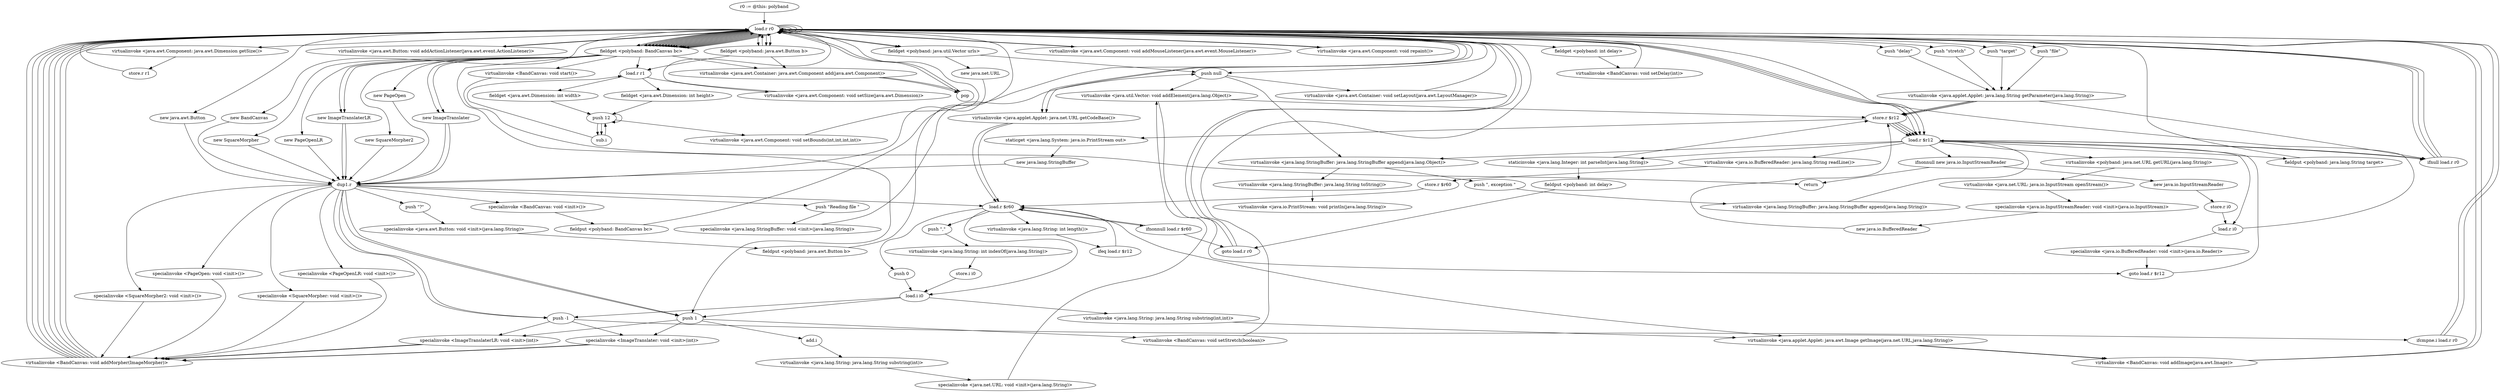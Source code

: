 digraph "" {
    "r0 := @this: polyband"
    "load.r r0"
    "r0 := @this: polyband"->"load.r r0";
    "virtualinvoke <java.awt.Component: java.awt.Dimension getSize()>"
    "load.r r0"->"virtualinvoke <java.awt.Component: java.awt.Dimension getSize()>";
    "store.r r1"
    "virtualinvoke <java.awt.Component: java.awt.Dimension getSize()>"->"store.r r1";
    "store.r r1"->"load.r r0";
    "push null"
    "load.r r0"->"push null";
    "virtualinvoke <java.awt.Container: void setLayout(java.awt.LayoutManager)>"
    "push null"->"virtualinvoke <java.awt.Container: void setLayout(java.awt.LayoutManager)>";
    "virtualinvoke <java.awt.Container: void setLayout(java.awt.LayoutManager)>"->"load.r r0";
    "new java.awt.Button"
    "load.r r0"->"new java.awt.Button";
    "dup1.r"
    "new java.awt.Button"->"dup1.r";
    "push \"?\""
    "dup1.r"->"push \"?\"";
    "specialinvoke <java.awt.Button: void <init>(java.lang.String)>"
    "push \"?\""->"specialinvoke <java.awt.Button: void <init>(java.lang.String)>";
    "fieldput <polyband: java.awt.Button b>"
    "specialinvoke <java.awt.Button: void <init>(java.lang.String)>"->"fieldput <polyband: java.awt.Button b>";
    "fieldput <polyband: java.awt.Button b>"->"load.r r0";
    "fieldget <polyband: java.awt.Button b>"
    "load.r r0"->"fieldget <polyband: java.awt.Button b>";
    "fieldget <polyband: java.awt.Button b>"->"load.r r0";
    "virtualinvoke <java.awt.Button: void addActionListener(java.awt.event.ActionListener)>"
    "load.r r0"->"virtualinvoke <java.awt.Button: void addActionListener(java.awt.event.ActionListener)>";
    "virtualinvoke <java.awt.Button: void addActionListener(java.awt.event.ActionListener)>"->"load.r r0";
    "load.r r0"->"fieldget <polyband: java.awt.Button b>";
    "load.r r1"
    "fieldget <polyband: java.awt.Button b>"->"load.r r1";
    "fieldget <java.awt.Dimension: int width>"
    "load.r r1"->"fieldget <java.awt.Dimension: int width>";
    "push 12"
    "fieldget <java.awt.Dimension: int width>"->"push 12";
    "sub.i"
    "push 12"->"sub.i";
    "sub.i"->"load.r r1";
    "fieldget <java.awt.Dimension: int height>"
    "load.r r1"->"fieldget <java.awt.Dimension: int height>";
    "fieldget <java.awt.Dimension: int height>"->"push 12";
    "push 12"->"sub.i";
    "sub.i"->"push 12";
    "push 12"->"push 12";
    "virtualinvoke <java.awt.Component: void setBounds(int,int,int,int)>"
    "push 12"->"virtualinvoke <java.awt.Component: void setBounds(int,int,int,int)>";
    "virtualinvoke <java.awt.Component: void setBounds(int,int,int,int)>"->"load.r r0";
    "load.r r0"->"load.r r0";
    "load.r r0"->"fieldget <polyband: java.awt.Button b>";
    "virtualinvoke <java.awt.Container: java.awt.Component add(java.awt.Component)>"
    "fieldget <polyband: java.awt.Button b>"->"virtualinvoke <java.awt.Container: java.awt.Component add(java.awt.Component)>";
    "pop"
    "virtualinvoke <java.awt.Container: java.awt.Component add(java.awt.Component)>"->"pop";
    "pop"->"load.r r0";
    "new BandCanvas"
    "load.r r0"->"new BandCanvas";
    "new BandCanvas"->"dup1.r";
    "specialinvoke <BandCanvas: void <init>()>"
    "dup1.r"->"specialinvoke <BandCanvas: void <init>()>";
    "fieldput <polyband: BandCanvas bc>"
    "specialinvoke <BandCanvas: void <init>()>"->"fieldput <polyband: BandCanvas bc>";
    "fieldput <polyband: BandCanvas bc>"->"load.r r0";
    "push \"delay\""
    "load.r r0"->"push \"delay\"";
    "virtualinvoke <java.applet.Applet: java.lang.String getParameter(java.lang.String)>"
    "push \"delay\""->"virtualinvoke <java.applet.Applet: java.lang.String getParameter(java.lang.String)>";
    "store.r $r12"
    "virtualinvoke <java.applet.Applet: java.lang.String getParameter(java.lang.String)>"->"store.r $r12";
    "load.r $r12"
    "store.r $r12"->"load.r $r12";
    "ifnull load.r r0"
    "load.r $r12"->"ifnull load.r r0";
    "ifnull load.r r0"->"load.r r0";
    "load.r r0"->"load.r $r12";
    "staticinvoke <java.lang.Integer: int parseInt(java.lang.String)>"
    "load.r $r12"->"staticinvoke <java.lang.Integer: int parseInt(java.lang.String)>";
    "fieldput <polyband: int delay>"
    "staticinvoke <java.lang.Integer: int parseInt(java.lang.String)>"->"fieldput <polyband: int delay>";
    "goto load.r r0"
    "fieldput <polyband: int delay>"->"goto load.r r0";
    "goto load.r r0"->"load.r r0";
    "fieldget <polyband: BandCanvas bc>"
    "load.r r0"->"fieldget <polyband: BandCanvas bc>";
    "fieldget <polyband: BandCanvas bc>"->"load.r r0";
    "fieldget <polyband: int delay>"
    "load.r r0"->"fieldget <polyband: int delay>";
    "virtualinvoke <BandCanvas: void setDelay(int)>"
    "fieldget <polyband: int delay>"->"virtualinvoke <BandCanvas: void setDelay(int)>";
    "virtualinvoke <BandCanvas: void setDelay(int)>"->"load.r r0";
    "push \"stretch\""
    "load.r r0"->"push \"stretch\"";
    "push \"stretch\""->"virtualinvoke <java.applet.Applet: java.lang.String getParameter(java.lang.String)>";
    "virtualinvoke <java.applet.Applet: java.lang.String getParameter(java.lang.String)>"->"ifnull load.r r0";
    "ifnull load.r r0"->"load.r r0";
    "load.r r0"->"fieldget <polyband: BandCanvas bc>";
    "push 1"
    "fieldget <polyband: BandCanvas bc>"->"push 1";
    "virtualinvoke <BandCanvas: void setStretch(boolean)>"
    "push 1"->"virtualinvoke <BandCanvas: void setStretch(boolean)>";
    "virtualinvoke <BandCanvas: void setStretch(boolean)>"->"load.r r0";
    "push \"target\""
    "load.r r0"->"push \"target\"";
    "push \"target\""->"virtualinvoke <java.applet.Applet: java.lang.String getParameter(java.lang.String)>";
    "virtualinvoke <java.applet.Applet: java.lang.String getParameter(java.lang.String)>"->"store.r $r12";
    "store.r $r12"->"load.r $r12";
    "load.r $r12"->"ifnull load.r r0";
    "ifnull load.r r0"->"load.r r0";
    "load.r r0"->"load.r $r12";
    "fieldput <polyband: java.lang.String target>"
    "load.r $r12"->"fieldput <polyband: java.lang.String target>";
    "fieldput <polyband: java.lang.String target>"->"load.r r0";
    "push \"file\""
    "load.r r0"->"push \"file\"";
    "push \"file\""->"virtualinvoke <java.applet.Applet: java.lang.String getParameter(java.lang.String)>";
    "virtualinvoke <java.applet.Applet: java.lang.String getParameter(java.lang.String)>"->"store.r $r12";
    "store.r $r12"->"load.r $r12";
    "ifnonnull new java.io.InputStreamReader"
    "load.r $r12"->"ifnonnull new java.io.InputStreamReader";
    "return"
    "ifnonnull new java.io.InputStreamReader"->"return";
    "new java.io.InputStreamReader"
    "ifnonnull new java.io.InputStreamReader"->"new java.io.InputStreamReader";
    "store.r i0"
    "new java.io.InputStreamReader"->"store.r i0";
    "load.r i0"
    "store.r i0"->"load.r i0";
    "load.r i0"->"load.r r0";
    "load.r r0"->"load.r $r12";
    "virtualinvoke <polyband: java.net.URL getURL(java.lang.String)>"
    "load.r $r12"->"virtualinvoke <polyband: java.net.URL getURL(java.lang.String)>";
    "virtualinvoke <java.net.URL: java.io.InputStream openStream()>"
    "virtualinvoke <polyband: java.net.URL getURL(java.lang.String)>"->"virtualinvoke <java.net.URL: java.io.InputStream openStream()>";
    "specialinvoke <java.io.InputStreamReader: void <init>(java.io.InputStream)>"
    "virtualinvoke <java.net.URL: java.io.InputStream openStream()>"->"specialinvoke <java.io.InputStreamReader: void <init>(java.io.InputStream)>";
    "new java.io.BufferedReader"
    "specialinvoke <java.io.InputStreamReader: void <init>(java.io.InputStream)>"->"new java.io.BufferedReader";
    "new java.io.BufferedReader"->"store.r $r12";
    "store.r $r12"->"load.r $r12";
    "load.r $r12"->"load.r i0";
    "specialinvoke <java.io.BufferedReader: void <init>(java.io.Reader)>"
    "load.r i0"->"specialinvoke <java.io.BufferedReader: void <init>(java.io.Reader)>";
    "goto load.r $r12"
    "specialinvoke <java.io.BufferedReader: void <init>(java.io.Reader)>"->"goto load.r $r12";
    "goto load.r $r12"->"load.r $r12";
    "virtualinvoke <java.io.BufferedReader: java.lang.String readLine()>"
    "load.r $r12"->"virtualinvoke <java.io.BufferedReader: java.lang.String readLine()>";
    "store.r $r60"
    "virtualinvoke <java.io.BufferedReader: java.lang.String readLine()>"->"store.r $r60";
    "load.r $r60"
    "store.r $r60"->"load.r $r60";
    "ifnonnull load.r $r60"
    "load.r $r60"->"ifnonnull load.r $r60";
    "ifnonnull load.r $r60"->"goto load.r r0";
    "goto load.r r0"->"load.r r0";
    "load.r r0"->"fieldget <polyband: BandCanvas bc>";
    "new SquareMorpher"
    "fieldget <polyband: BandCanvas bc>"->"new SquareMorpher";
    "new SquareMorpher"->"dup1.r";
    "specialinvoke <SquareMorpher: void <init>()>"
    "dup1.r"->"specialinvoke <SquareMorpher: void <init>()>";
    "virtualinvoke <BandCanvas: void addMorpher(ImageMorpher)>"
    "specialinvoke <SquareMorpher: void <init>()>"->"virtualinvoke <BandCanvas: void addMorpher(ImageMorpher)>";
    "virtualinvoke <BandCanvas: void addMorpher(ImageMorpher)>"->"load.r r0";
    "load.r r0"->"fieldget <polyband: BandCanvas bc>";
    "new ImageTranslater"
    "fieldget <polyband: BandCanvas bc>"->"new ImageTranslater";
    "new ImageTranslater"->"dup1.r";
    "push -1"
    "dup1.r"->"push -1";
    "specialinvoke <ImageTranslater: void <init>(int)>"
    "push -1"->"specialinvoke <ImageTranslater: void <init>(int)>";
    "specialinvoke <ImageTranslater: void <init>(int)>"->"virtualinvoke <BandCanvas: void addMorpher(ImageMorpher)>";
    "virtualinvoke <BandCanvas: void addMorpher(ImageMorpher)>"->"load.r r0";
    "load.r r0"->"fieldget <polyband: BandCanvas bc>";
    "new PageOpenLR"
    "fieldget <polyband: BandCanvas bc>"->"new PageOpenLR";
    "new PageOpenLR"->"dup1.r";
    "specialinvoke <PageOpenLR: void <init>()>"
    "dup1.r"->"specialinvoke <PageOpenLR: void <init>()>";
    "specialinvoke <PageOpenLR: void <init>()>"->"virtualinvoke <BandCanvas: void addMorpher(ImageMorpher)>";
    "virtualinvoke <BandCanvas: void addMorpher(ImageMorpher)>"->"load.r r0";
    "load.r r0"->"fieldget <polyband: BandCanvas bc>";
    "new ImageTranslaterLR"
    "fieldget <polyband: BandCanvas bc>"->"new ImageTranslaterLR";
    "new ImageTranslaterLR"->"dup1.r";
    "dup1.r"->"push -1";
    "specialinvoke <ImageTranslaterLR: void <init>(int)>"
    "push -1"->"specialinvoke <ImageTranslaterLR: void <init>(int)>";
    "specialinvoke <ImageTranslaterLR: void <init>(int)>"->"virtualinvoke <BandCanvas: void addMorpher(ImageMorpher)>";
    "virtualinvoke <BandCanvas: void addMorpher(ImageMorpher)>"->"load.r r0";
    "load.r r0"->"fieldget <polyband: BandCanvas bc>";
    "new SquareMorpher2"
    "fieldget <polyband: BandCanvas bc>"->"new SquareMorpher2";
    "new SquareMorpher2"->"dup1.r";
    "specialinvoke <SquareMorpher2: void <init>()>"
    "dup1.r"->"specialinvoke <SquareMorpher2: void <init>()>";
    "specialinvoke <SquareMorpher2: void <init>()>"->"virtualinvoke <BandCanvas: void addMorpher(ImageMorpher)>";
    "virtualinvoke <BandCanvas: void addMorpher(ImageMorpher)>"->"load.r r0";
    "load.r r0"->"fieldget <polyband: BandCanvas bc>";
    "fieldget <polyband: BandCanvas bc>"->"new ImageTranslater";
    "new ImageTranslater"->"dup1.r";
    "dup1.r"->"push 1";
    "push 1"->"specialinvoke <ImageTranslater: void <init>(int)>";
    "specialinvoke <ImageTranslater: void <init>(int)>"->"virtualinvoke <BandCanvas: void addMorpher(ImageMorpher)>";
    "virtualinvoke <BandCanvas: void addMorpher(ImageMorpher)>"->"load.r r0";
    "load.r r0"->"fieldget <polyband: BandCanvas bc>";
    "new PageOpen"
    "fieldget <polyband: BandCanvas bc>"->"new PageOpen";
    "new PageOpen"->"dup1.r";
    "specialinvoke <PageOpen: void <init>()>"
    "dup1.r"->"specialinvoke <PageOpen: void <init>()>";
    "specialinvoke <PageOpen: void <init>()>"->"virtualinvoke <BandCanvas: void addMorpher(ImageMorpher)>";
    "virtualinvoke <BandCanvas: void addMorpher(ImageMorpher)>"->"load.r r0";
    "load.r r0"->"fieldget <polyband: BandCanvas bc>";
    "fieldget <polyband: BandCanvas bc>"->"new ImageTranslaterLR";
    "new ImageTranslaterLR"->"dup1.r";
    "dup1.r"->"push 1";
    "push 1"->"specialinvoke <ImageTranslaterLR: void <init>(int)>";
    "specialinvoke <ImageTranslaterLR: void <init>(int)>"->"virtualinvoke <BandCanvas: void addMorpher(ImageMorpher)>";
    "virtualinvoke <BandCanvas: void addMorpher(ImageMorpher)>"->"load.r r0";
    "load.r r0"->"fieldget <polyband: BandCanvas bc>";
    "fieldget <polyband: BandCanvas bc>"->"load.r r1";
    "virtualinvoke <java.awt.Component: void setSize(java.awt.Dimension)>"
    "load.r r1"->"virtualinvoke <java.awt.Component: void setSize(java.awt.Dimension)>";
    "virtualinvoke <java.awt.Component: void setSize(java.awt.Dimension)>"->"load.r r0";
    "load.r r0"->"fieldget <polyband: BandCanvas bc>";
    "fieldget <polyband: BandCanvas bc>"->"load.r r0";
    "virtualinvoke <java.awt.Component: void addMouseListener(java.awt.event.MouseListener)>"
    "load.r r0"->"virtualinvoke <java.awt.Component: void addMouseListener(java.awt.event.MouseListener)>";
    "virtualinvoke <java.awt.Component: void addMouseListener(java.awt.event.MouseListener)>"->"load.r r0";
    "load.r r0"->"load.r r0";
    "load.r r0"->"fieldget <polyband: BandCanvas bc>";
    "fieldget <polyband: BandCanvas bc>"->"virtualinvoke <java.awt.Container: java.awt.Component add(java.awt.Component)>";
    "virtualinvoke <java.awt.Container: java.awt.Component add(java.awt.Component)>"->"pop";
    "pop"->"load.r r0";
    "virtualinvoke <java.awt.Component: void repaint()>"
    "load.r r0"->"virtualinvoke <java.awt.Component: void repaint()>";
    "virtualinvoke <java.awt.Component: void repaint()>"->"load.r r0";
    "load.r r0"->"fieldget <polyband: BandCanvas bc>";
    "virtualinvoke <BandCanvas: void start()>"
    "fieldget <polyband: BandCanvas bc>"->"virtualinvoke <BandCanvas: void start()>";
    "virtualinvoke <BandCanvas: void start()>"->"return";
    "ifnonnull load.r $r60"->"load.r $r60";
    "virtualinvoke <java.lang.String: int length()>"
    "load.r $r60"->"virtualinvoke <java.lang.String: int length()>";
    "ifeq load.r $r12"
    "virtualinvoke <java.lang.String: int length()>"->"ifeq load.r $r12";
    "ifeq load.r $r12"->"load.r $r60";
    "push \",\""
    "load.r $r60"->"push \",\"";
    "virtualinvoke <java.lang.String: int indexOf(java.lang.String)>"
    "push \",\""->"virtualinvoke <java.lang.String: int indexOf(java.lang.String)>";
    "store.i i0"
    "virtualinvoke <java.lang.String: int indexOf(java.lang.String)>"->"store.i i0";
    "load.i i0"
    "store.i i0"->"load.i i0";
    "load.i i0"->"push -1";
    "ifcmpne.i load.r r0"
    "push -1"->"ifcmpne.i load.r r0";
    "ifcmpne.i load.r r0"->"load.r r0";
    "load.r r0"->"fieldget <polyband: BandCanvas bc>";
    "fieldget <polyband: BandCanvas bc>"->"load.r r0";
    "load.r r0"->"load.r r0";
    "virtualinvoke <java.applet.Applet: java.net.URL getCodeBase()>"
    "load.r r0"->"virtualinvoke <java.applet.Applet: java.net.URL getCodeBase()>";
    "virtualinvoke <java.applet.Applet: java.net.URL getCodeBase()>"->"load.r $r60";
    "virtualinvoke <java.applet.Applet: java.awt.Image getImage(java.net.URL,java.lang.String)>"
    "load.r $r60"->"virtualinvoke <java.applet.Applet: java.awt.Image getImage(java.net.URL,java.lang.String)>";
    "virtualinvoke <BandCanvas: void addImage(java.awt.Image)>"
    "virtualinvoke <java.applet.Applet: java.awt.Image getImage(java.net.URL,java.lang.String)>"->"virtualinvoke <BandCanvas: void addImage(java.awt.Image)>";
    "virtualinvoke <BandCanvas: void addImage(java.awt.Image)>"->"load.r r0";
    "fieldget <polyband: java.util.Vector urls>"
    "load.r r0"->"fieldget <polyband: java.util.Vector urls>";
    "fieldget <polyband: java.util.Vector urls>"->"push null";
    "virtualinvoke <java.util.Vector: void addElement(java.lang.Object)>"
    "push null"->"virtualinvoke <java.util.Vector: void addElement(java.lang.Object)>";
    "virtualinvoke <java.util.Vector: void addElement(java.lang.Object)>"->"goto load.r $r12";
    "virtualinvoke <java.util.Vector: void addElement(java.lang.Object)>"->"store.r $r12";
    "staticget <java.lang.System: java.io.PrintStream out>"
    "store.r $r12"->"staticget <java.lang.System: java.io.PrintStream out>";
    "new java.lang.StringBuffer"
    "staticget <java.lang.System: java.io.PrintStream out>"->"new java.lang.StringBuffer";
    "new java.lang.StringBuffer"->"dup1.r";
    "push \"Reading file \""
    "dup1.r"->"push \"Reading file \"";
    "specialinvoke <java.lang.StringBuffer: void <init>(java.lang.String)>"
    "push \"Reading file \""->"specialinvoke <java.lang.StringBuffer: void <init>(java.lang.String)>";
    "specialinvoke <java.lang.StringBuffer: void <init>(java.lang.String)>"->"push null";
    "virtualinvoke <java.lang.StringBuffer: java.lang.StringBuffer append(java.lang.Object)>"
    "push null"->"virtualinvoke <java.lang.StringBuffer: java.lang.StringBuffer append(java.lang.Object)>";
    "push \", exception \""
    "virtualinvoke <java.lang.StringBuffer: java.lang.StringBuffer append(java.lang.Object)>"->"push \", exception \"";
    "virtualinvoke <java.lang.StringBuffer: java.lang.StringBuffer append(java.lang.String)>"
    "push \", exception \""->"virtualinvoke <java.lang.StringBuffer: java.lang.StringBuffer append(java.lang.String)>";
    "virtualinvoke <java.lang.StringBuffer: java.lang.StringBuffer append(java.lang.String)>"->"load.r $r12";
    "load.r $r12"->"virtualinvoke <java.lang.StringBuffer: java.lang.StringBuffer append(java.lang.Object)>";
    "virtualinvoke <java.lang.StringBuffer: java.lang.String toString()>"
    "virtualinvoke <java.lang.StringBuffer: java.lang.StringBuffer append(java.lang.Object)>"->"virtualinvoke <java.lang.StringBuffer: java.lang.String toString()>";
    "virtualinvoke <java.io.PrintStream: void println(java.lang.String)>"
    "virtualinvoke <java.lang.StringBuffer: java.lang.String toString()>"->"virtualinvoke <java.io.PrintStream: void println(java.lang.String)>";
    "ifcmpne.i load.r r0"->"load.r r0";
    "load.r r0"->"fieldget <polyband: BandCanvas bc>";
    "fieldget <polyband: BandCanvas bc>"->"load.r r0";
    "load.r r0"->"load.r r0";
    "load.r r0"->"virtualinvoke <java.applet.Applet: java.net.URL getCodeBase()>";
    "virtualinvoke <java.applet.Applet: java.net.URL getCodeBase()>"->"load.r $r60";
    "push 0"
    "load.r $r60"->"push 0";
    "push 0"->"load.i i0";
    "virtualinvoke <java.lang.String: java.lang.String substring(int,int)>"
    "load.i i0"->"virtualinvoke <java.lang.String: java.lang.String substring(int,int)>";
    "virtualinvoke <java.lang.String: java.lang.String substring(int,int)>"->"virtualinvoke <java.applet.Applet: java.awt.Image getImage(java.net.URL,java.lang.String)>";
    "virtualinvoke <java.applet.Applet: java.awt.Image getImage(java.net.URL,java.lang.String)>"->"virtualinvoke <BandCanvas: void addImage(java.awt.Image)>";
    "virtualinvoke <BandCanvas: void addImage(java.awt.Image)>"->"load.r r0";
    "load.r r0"->"fieldget <polyband: java.util.Vector urls>";
    "new java.net.URL"
    "fieldget <polyband: java.util.Vector urls>"->"new java.net.URL";
    "new java.net.URL"->"dup1.r";
    "dup1.r"->"load.r $r60";
    "load.r $r60"->"load.i i0";
    "load.i i0"->"push 1";
    "add.i"
    "push 1"->"add.i";
    "virtualinvoke <java.lang.String: java.lang.String substring(int)>"
    "add.i"->"virtualinvoke <java.lang.String: java.lang.String substring(int)>";
    "specialinvoke <java.net.URL: void <init>(java.lang.String)>"
    "virtualinvoke <java.lang.String: java.lang.String substring(int)>"->"specialinvoke <java.net.URL: void <init>(java.lang.String)>";
    "specialinvoke <java.net.URL: void <init>(java.lang.String)>"->"virtualinvoke <java.util.Vector: void addElement(java.lang.Object)>";
    "staticinvoke <java.lang.Integer: int parseInt(java.lang.String)>"->"store.r $r12";
}
